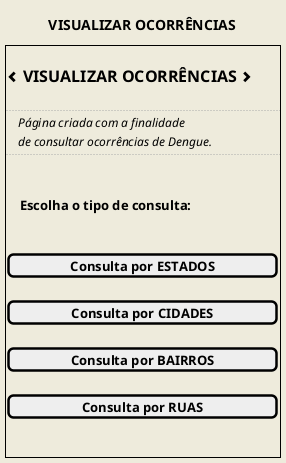 @startsalt

<style>
saltDiagram {
  BackgroundColor #EEEBDC
}
</style>

title VISUALIZAR OCORRÊNCIAS

{+
  .
  = <&chevron-left> VISUALIZAR OCORRÊNCIAS <&chevron-right>
  .
  ..
  ==== <U+2800> Página criada com a finalidade
  ==== <U+2800> de consultar ocorrências de Dengue.
  ..
  .
  .
  === <U+2800> Escolha o tipo de consulta:
  .
  .
  [===   Consulta por ESTADOS       ]
  .
  [===   Consulta por CIDADES       ]
  .
  [===   Consulta por BAIRROS       ]
  .  
  [===   Consulta por RUAS          ]
  .
  .
}
@endsalt